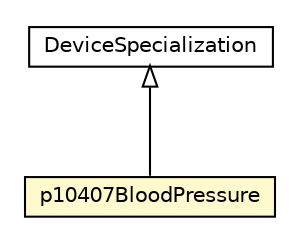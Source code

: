 #!/usr/local/bin/dot
#
# Class diagram 
# Generated by UMLGraph version R5_6-24-gf6e263 (http://www.umlgraph.org/)
#

digraph G {
	edge [fontname="Helvetica",fontsize=10,labelfontname="Helvetica",labelfontsize=10];
	node [fontname="Helvetica",fontsize=10,shape=plaintext];
	nodesep=0.25;
	ranksep=0.5;
	// org.universAAL.lddi.lib.ieeex73std.x73.p104zz.p10407BloodPressure
	c8671428 [label=<<table title="org.universAAL.lddi.lib.ieeex73std.x73.p104zz.p10407BloodPressure" border="0" cellborder="1" cellspacing="0" cellpadding="2" port="p" bgcolor="lemonChiffon" href="./p10407BloodPressure.html">
		<tr><td><table border="0" cellspacing="0" cellpadding="1">
<tr><td align="center" balign="center"> p10407BloodPressure </td></tr>
		</table></td></tr>
		</table>>, URL="./p10407BloodPressure.html", fontname="Helvetica", fontcolor="black", fontsize=10.0];
	// org.universAAL.lddi.lib.ieeex73std.x73.p104zz.DeviceSpecialization
	c8671431 [label=<<table title="org.universAAL.lddi.lib.ieeex73std.x73.p104zz.DeviceSpecialization" border="0" cellborder="1" cellspacing="0" cellpadding="2" port="p" href="./DeviceSpecialization.html">
		<tr><td><table border="0" cellspacing="0" cellpadding="1">
<tr><td align="center" balign="center"> DeviceSpecialization </td></tr>
		</table></td></tr>
		</table>>, URL="./DeviceSpecialization.html", fontname="Helvetica", fontcolor="black", fontsize=10.0];
	//org.universAAL.lddi.lib.ieeex73std.x73.p104zz.p10407BloodPressure extends org.universAAL.lddi.lib.ieeex73std.x73.p104zz.DeviceSpecialization
	c8671431:p -> c8671428:p [dir=back,arrowtail=empty];
}

